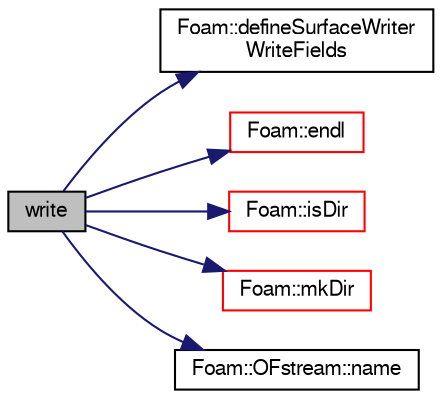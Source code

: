 digraph "write"
{
  bgcolor="transparent";
  edge [fontname="FreeSans",fontsize="10",labelfontname="FreeSans",labelfontsize="10"];
  node [fontname="FreeSans",fontsize="10",shape=record];
  rankdir="LR";
  Node64 [label="write",height=0.2,width=0.4,color="black", fillcolor="grey75", style="filled", fontcolor="black"];
  Node64 -> Node65 [color="midnightblue",fontsize="10",style="solid",fontname="FreeSans"];
  Node65 [label="Foam::defineSurfaceWriter\lWriteFields",height=0.2,width=0.4,color="black",URL="$a21124.html#a4fa9f8d9c26772a0ab6c6a8f6fc01b64"];
  Node64 -> Node66 [color="midnightblue",fontsize="10",style="solid",fontname="FreeSans"];
  Node66 [label="Foam::endl",height=0.2,width=0.4,color="red",URL="$a21124.html#a2db8fe02a0d3909e9351bb4275b23ce4",tooltip="Add newline and flush stream. "];
  Node64 -> Node68 [color="midnightblue",fontsize="10",style="solid",fontname="FreeSans"];
  Node68 [label="Foam::isDir",height=0.2,width=0.4,color="red",URL="$a21124.html#a9c9cf5d33b9c5961f835aefe5d860c5a",tooltip="Does the name exist as a DIRECTORY in the file system? "];
  Node64 -> Node74 [color="midnightblue",fontsize="10",style="solid",fontname="FreeSans"];
  Node74 [label="Foam::mkDir",height=0.2,width=0.4,color="red",URL="$a21124.html#a2ae410f2311adf94d66451b7423fdf4e",tooltip="Make a directory and return an error if it could not be created. "];
  Node64 -> Node121 [color="midnightblue",fontsize="10",style="solid",fontname="FreeSans"];
  Node121 [label="Foam::OFstream::name",height=0.2,width=0.4,color="black",URL="$a26190.html#aba53f1f9c8fadfa65f4099af10df348c",tooltip="Return the name of the stream. "];
}

